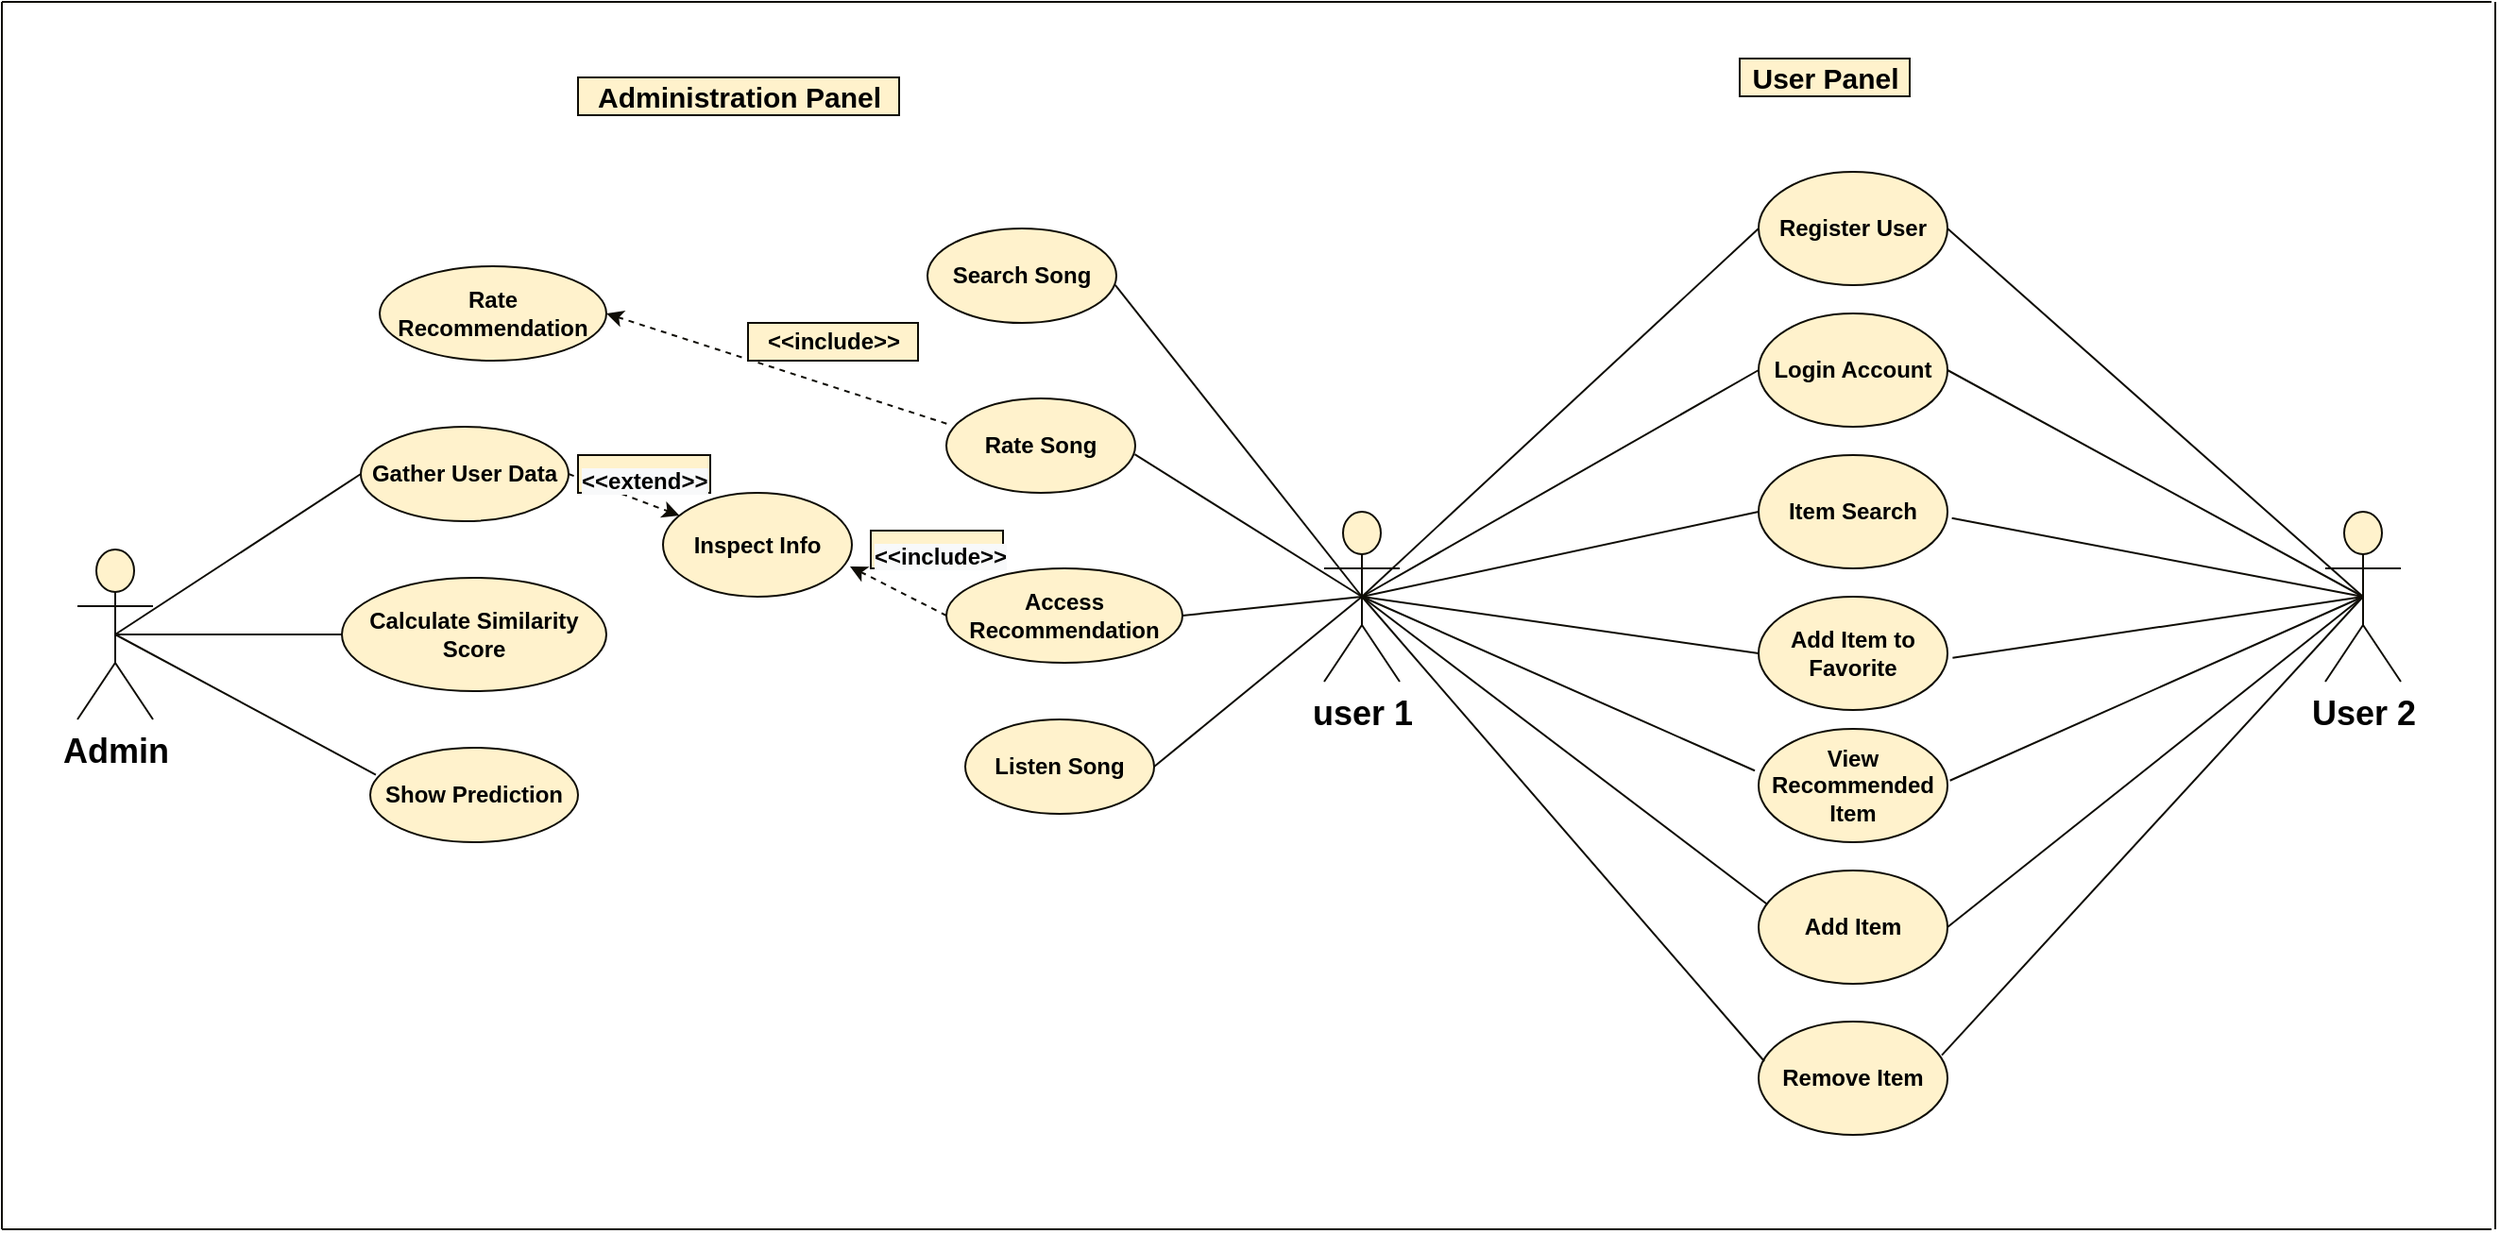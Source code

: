 <mxfile version="15.4.0" type="device"><diagram id="kGBKFjz8cquUuGu7jAiY" name="Page-1"><mxGraphModel dx="2249" dy="1991" grid="1" gridSize="10" guides="1" tooltips="1" connect="1" arrows="1" fold="1" page="1" pageScale="1" pageWidth="827" pageHeight="1169" math="0" shadow="0"><root><mxCell id="0"/><mxCell id="1" parent="0"/><mxCell id="dJ9-j9_rgrd29vTUDDhp-1" value="user 1" style="shape=umlActor;verticalLabelPosition=bottom;verticalAlign=top;html=1;outlineConnect=0;fontSize=18;fontStyle=1;fillColor=#fff2cc;strokeColor=#0F0D06;" parent="1" vertex="1"><mxGeometry x="320" y="240" width="40" height="90" as="geometry"/></mxCell><mxCell id="dJ9-j9_rgrd29vTUDDhp-2" value="Admin" style="shape=umlActor;verticalLabelPosition=bottom;verticalAlign=top;html=1;outlineConnect=0;fontStyle=1;fontSize=18;fillColor=#fff2cc;strokeColor=#0F0D06;" parent="1" vertex="1"><mxGeometry x="-340" y="260" width="40" height="90" as="geometry"/></mxCell><mxCell id="dJ9-j9_rgrd29vTUDDhp-3" value="&lt;font style=&quot;font-size: 18px&quot;&gt;&lt;b&gt;User 2&lt;/b&gt;&lt;/font&gt;" style="shape=umlActor;verticalLabelPosition=bottom;verticalAlign=top;html=1;outlineConnect=0;fillColor=#fff2cc;strokeColor=#0F0D06;" parent="1" vertex="1"><mxGeometry x="850" y="240" width="40" height="90" as="geometry"/></mxCell><mxCell id="dJ9-j9_rgrd29vTUDDhp-6" value="&lt;b&gt;Access Recommendation&lt;/b&gt;" style="ellipse;whiteSpace=wrap;html=1;fillColor=#fff2cc;strokeColor=#0F0D06;" parent="1" vertex="1"><mxGeometry x="120" y="270" width="125" height="50" as="geometry"/></mxCell><mxCell id="dJ9-j9_rgrd29vTUDDhp-7" value="&lt;b&gt;Listen Song&lt;/b&gt;" style="ellipse;whiteSpace=wrap;html=1;fillColor=#fff2cc;strokeColor=#0F0D06;" parent="1" vertex="1"><mxGeometry x="130" y="350" width="100" height="50" as="geometry"/></mxCell><mxCell id="dJ9-j9_rgrd29vTUDDhp-8" value="&lt;b&gt;Rate Song&lt;/b&gt;" style="ellipse;whiteSpace=wrap;html=1;fillColor=#fff2cc;strokeColor=#0F0D06;" parent="1" vertex="1"><mxGeometry x="120" y="180" width="100" height="50" as="geometry"/></mxCell><mxCell id="dJ9-j9_rgrd29vTUDDhp-9" value="&lt;b&gt;Search Song&lt;/b&gt;" style="ellipse;whiteSpace=wrap;html=1;fillColor=#fff2cc;strokeColor=#0F0D06;" parent="1" vertex="1"><mxGeometry x="110" y="90" width="100" height="50" as="geometry"/></mxCell><mxCell id="dJ9-j9_rgrd29vTUDDhp-10" value="&lt;b&gt;Show Prediction&lt;/b&gt;" style="ellipse;whiteSpace=wrap;html=1;fillColor=#fff2cc;strokeColor=#0F0D06;" parent="1" vertex="1"><mxGeometry x="-185" y="365" width="110" height="50" as="geometry"/></mxCell><mxCell id="dJ9-j9_rgrd29vTUDDhp-11" value="&lt;b&gt;Calculate Similarity Score&lt;/b&gt;" style="ellipse;whiteSpace=wrap;html=1;fillColor=#fff2cc;strokeColor=#0F0D06;" parent="1" vertex="1"><mxGeometry x="-200" y="275" width="140" height="60" as="geometry"/></mxCell><mxCell id="dJ9-j9_rgrd29vTUDDhp-12" value="&lt;b&gt;Gather User Data&lt;/b&gt;" style="ellipse;whiteSpace=wrap;html=1;fillColor=#fff2cc;strokeColor=#0F0D06;" parent="1" vertex="1"><mxGeometry x="-190" y="195" width="110" height="50" as="geometry"/></mxCell><mxCell id="dJ9-j9_rgrd29vTUDDhp-13" value="&lt;b&gt;Rate Recommendation&lt;/b&gt;" style="ellipse;whiteSpace=wrap;html=1;fillColor=#fff2cc;strokeColor=#0F0D06;" parent="1" vertex="1"><mxGeometry x="-180" y="110" width="120" height="50" as="geometry"/></mxCell><mxCell id="dJ9-j9_rgrd29vTUDDhp-15" value="&lt;b&gt;Remove Item&lt;/b&gt;" style="ellipse;whiteSpace=wrap;html=1;fillColor=#fff2cc;strokeColor=#0F0D06;" parent="1" vertex="1"><mxGeometry x="550" y="510" width="100" height="60" as="geometry"/></mxCell><mxCell id="dJ9-j9_rgrd29vTUDDhp-16" value="&lt;b&gt;Add Item&lt;/b&gt;" style="ellipse;whiteSpace=wrap;html=1;fillColor=#fff2cc;strokeColor=#0F0D06;" parent="1" vertex="1"><mxGeometry x="550" y="430" width="100" height="60" as="geometry"/></mxCell><mxCell id="dJ9-j9_rgrd29vTUDDhp-18" value="&lt;b&gt;Add Item to Favorite&lt;/b&gt;" style="ellipse;whiteSpace=wrap;html=1;fillColor=#fff2cc;strokeColor=#0F0D06;" parent="1" vertex="1"><mxGeometry x="550" y="285" width="100" height="60" as="geometry"/></mxCell><mxCell id="dJ9-j9_rgrd29vTUDDhp-20" value="&lt;b&gt;Register User&lt;/b&gt;" style="ellipse;whiteSpace=wrap;html=1;fillColor=#fff2cc;strokeColor=#0F0D06;" parent="1" vertex="1"><mxGeometry x="550" y="60" width="100" height="60" as="geometry"/></mxCell><mxCell id="dJ9-j9_rgrd29vTUDDhp-21" value="" style="endArrow=none;html=1;entryX=0.994;entryY=0.598;entryDx=0;entryDy=0;entryPerimeter=0;exitX=0.5;exitY=0.5;exitDx=0;exitDy=0;exitPerimeter=0;fillColor=#fff2cc;strokeColor=#0F0D06;" parent="1" source="dJ9-j9_rgrd29vTUDDhp-1" target="dJ9-j9_rgrd29vTUDDhp-9" edge="1"><mxGeometry width="50" height="50" relative="1" as="geometry"><mxPoint x="320" y="260" as="sourcePoint"/><mxPoint x="230" y="150" as="targetPoint"/></mxGeometry></mxCell><mxCell id="dJ9-j9_rgrd29vTUDDhp-22" value="" style="endArrow=none;html=1;exitX=0.997;exitY=0.592;exitDx=0;exitDy=0;exitPerimeter=0;entryX=0.5;entryY=0.5;entryDx=0;entryDy=0;entryPerimeter=0;fillColor=#fff2cc;strokeColor=#0F0D06;" parent="1" source="dJ9-j9_rgrd29vTUDDhp-8" target="dJ9-j9_rgrd29vTUDDhp-1" edge="1"><mxGeometry width="50" height="50" relative="1" as="geometry"><mxPoint x="230" y="240" as="sourcePoint"/><mxPoint x="310" y="280" as="targetPoint"/></mxGeometry></mxCell><mxCell id="dJ9-j9_rgrd29vTUDDhp-23" value="" style="endArrow=none;html=1;exitX=1;exitY=0.5;exitDx=0;exitDy=0;entryX=0.5;entryY=0.5;entryDx=0;entryDy=0;entryPerimeter=0;fillColor=#fff2cc;strokeColor=#0F0D06;" parent="1" source="dJ9-j9_rgrd29vTUDDhp-7" target="dJ9-j9_rgrd29vTUDDhp-1" edge="1"><mxGeometry width="50" height="50" relative="1" as="geometry"><mxPoint x="230" y="320" as="sourcePoint"/><mxPoint x="300" y="300" as="targetPoint"/></mxGeometry></mxCell><mxCell id="dJ9-j9_rgrd29vTUDDhp-24" value="" style="endArrow=none;html=1;exitX=1;exitY=0.5;exitDx=0;exitDy=0;entryX=0.5;entryY=0.5;entryDx=0;entryDy=0;entryPerimeter=0;fillColor=#fff2cc;strokeColor=#0F0D06;" parent="1" source="dJ9-j9_rgrd29vTUDDhp-6" target="dJ9-j9_rgrd29vTUDDhp-1" edge="1"><mxGeometry width="50" height="50" relative="1" as="geometry"><mxPoint x="240" y="410" as="sourcePoint"/><mxPoint x="340" y="285" as="targetPoint"/></mxGeometry></mxCell><mxCell id="dJ9-j9_rgrd29vTUDDhp-25" value="" style="endArrow=none;html=1;entryX=0.5;entryY=0.5;entryDx=0;entryDy=0;entryPerimeter=0;exitX=0;exitY=0.5;exitDx=0;exitDy=0;fillColor=#fff2cc;strokeColor=#0F0D06;" parent="1" source="dJ9-j9_rgrd29vTUDDhp-12" target="dJ9-j9_rgrd29vTUDDhp-2" edge="1"><mxGeometry width="50" height="50" relative="1" as="geometry"><mxPoint x="-150" y="230" as="sourcePoint"/><mxPoint x="440" y="320" as="targetPoint"/></mxGeometry></mxCell><mxCell id="dJ9-j9_rgrd29vTUDDhp-26" value="" style="endArrow=none;html=1;entryX=0;entryY=0.5;entryDx=0;entryDy=0;exitX=0.5;exitY=0.5;exitDx=0;exitDy=0;exitPerimeter=0;fillColor=#fff2cc;strokeColor=#0F0D06;" parent="1" source="dJ9-j9_rgrd29vTUDDhp-2" target="dJ9-j9_rgrd29vTUDDhp-11" edge="1"><mxGeometry width="50" height="50" relative="1" as="geometry"><mxPoint x="-240" y="310" as="sourcePoint"/><mxPoint x="-160" y="310" as="targetPoint"/><Array as="points"/></mxGeometry></mxCell><mxCell id="dJ9-j9_rgrd29vTUDDhp-27" value="" style="endArrow=none;html=1;exitX=0.5;exitY=0.5;exitDx=0;exitDy=0;exitPerimeter=0;entryX=0.027;entryY=0.286;entryDx=0;entryDy=0;entryPerimeter=0;fillColor=#fff2cc;strokeColor=#0F0D06;" parent="1" source="dJ9-j9_rgrd29vTUDDhp-2" target="dJ9-j9_rgrd29vTUDDhp-10" edge="1"><mxGeometry width="50" height="50" relative="1" as="geometry"><mxPoint x="-230" y="330" as="sourcePoint"/><mxPoint x="-160" y="400" as="targetPoint"/></mxGeometry></mxCell><mxCell id="dJ9-j9_rgrd29vTUDDhp-28" value="" style="endArrow=none;dashed=1;html=1;entryX=0.03;entryY=0.286;entryDx=0;entryDy=0;entryPerimeter=0;exitX=1;exitY=0.5;exitDx=0;exitDy=0;startArrow=classic;startFill=1;fillColor=#fff2cc;strokeColor=#0F0D06;" parent="1" source="dJ9-j9_rgrd29vTUDDhp-13" target="dJ9-j9_rgrd29vTUDDhp-8" edge="1"><mxGeometry width="50" height="50" relative="1" as="geometry"><mxPoint x="-10" y="140" as="sourcePoint"/><mxPoint x="110" y="210" as="targetPoint"/></mxGeometry></mxCell><mxCell id="dJ9-j9_rgrd29vTUDDhp-29" value="&lt;b&gt;&amp;lt;&amp;lt;include&amp;gt;&amp;gt;&lt;/b&gt;" style="text;html=1;align=center;verticalAlign=middle;resizable=0;points=[];autosize=1;fillColor=#fff2cc;strokeColor=#0F0D06;" parent="1" vertex="1"><mxGeometry x="15" y="140" width="90" height="20" as="geometry"/></mxCell><mxCell id="dJ9-j9_rgrd29vTUDDhp-33" value="" style="endArrow=none;html=1;entryX=0;entryY=0.5;entryDx=0;entryDy=0;fillColor=#fff2cc;strokeColor=#0F0D06;" parent="1" target="dJ9-j9_rgrd29vTUDDhp-20" edge="1"><mxGeometry width="50" height="50" relative="1" as="geometry"><mxPoint x="340" y="285" as="sourcePoint"/><mxPoint x="470" y="70" as="targetPoint"/></mxGeometry></mxCell><mxCell id="dJ9-j9_rgrd29vTUDDhp-35" value="" style="endArrow=none;html=1;entryX=0;entryY=0.5;entryDx=0;entryDy=0;exitX=0.5;exitY=0.5;exitDx=0;exitDy=0;exitPerimeter=0;fillColor=#fff2cc;strokeColor=#0F0D06;" parent="1" source="dJ9-j9_rgrd29vTUDDhp-1" target="dJ9-j9_rgrd29vTUDDhp-19" edge="1"><mxGeometry width="50" height="50" relative="1" as="geometry"><mxPoint x="360" y="280" as="sourcePoint"/><mxPoint x="470" y="160" as="targetPoint"/></mxGeometry></mxCell><mxCell id="dJ9-j9_rgrd29vTUDDhp-36" value="" style="endArrow=none;html=1;entryX=0;entryY=0.5;entryDx=0;entryDy=0;exitX=0.5;exitY=0.5;exitDx=0;exitDy=0;exitPerimeter=0;fillColor=#fff2cc;strokeColor=#0F0D06;" parent="1" source="dJ9-j9_rgrd29vTUDDhp-1" target="dJ9-j9_rgrd29vTUDDhp-18" edge="1"><mxGeometry width="50" height="50" relative="1" as="geometry"><mxPoint x="340" y="290" as="sourcePoint"/><mxPoint x="470" y="230" as="targetPoint"/></mxGeometry></mxCell><mxCell id="dJ9-j9_rgrd29vTUDDhp-37" value="" style="endArrow=none;html=1;entryX=-0.02;entryY=0.369;entryDx=0;entryDy=0;entryPerimeter=0;fillColor=#fff2cc;strokeColor=#0F0D06;" parent="1" target="dJ9-j9_rgrd29vTUDDhp-14" edge="1"><mxGeometry width="50" height="50" relative="1" as="geometry"><mxPoint x="340" y="285" as="sourcePoint"/><mxPoint x="440" y="320" as="targetPoint"/></mxGeometry></mxCell><mxCell id="dJ9-j9_rgrd29vTUDDhp-38" value="" style="endArrow=none;html=1;entryX=0;entryY=0.5;entryDx=0;entryDy=0;fillColor=#fff2cc;strokeColor=#0F0D06;" parent="1" target="dJ9-j9_rgrd29vTUDDhp-17" edge="1"><mxGeometry width="50" height="50" relative="1" as="geometry"><mxPoint x="340" y="285" as="sourcePoint"/><mxPoint x="460" y="380" as="targetPoint"/></mxGeometry></mxCell><mxCell id="dJ9-j9_rgrd29vTUDDhp-39" value="" style="endArrow=none;html=1;entryX=0.047;entryY=0.3;entryDx=0;entryDy=0;entryPerimeter=0;exitX=0.5;exitY=0.5;exitDx=0;exitDy=0;exitPerimeter=0;fillColor=#fff2cc;strokeColor=#0F0D06;" parent="1" source="dJ9-j9_rgrd29vTUDDhp-1" target="dJ9-j9_rgrd29vTUDDhp-16" edge="1"><mxGeometry width="50" height="50" relative="1" as="geometry"><mxPoint x="370" y="310" as="sourcePoint"/><mxPoint x="530" y="450" as="targetPoint"/></mxGeometry></mxCell><mxCell id="dJ9-j9_rgrd29vTUDDhp-40" value="" style="endArrow=none;html=1;entryX=0.03;entryY=0.35;entryDx=0;entryDy=0;entryPerimeter=0;exitX=0.5;exitY=0.5;exitDx=0;exitDy=0;exitPerimeter=0;fillColor=#fff2cc;strokeColor=#0F0D06;" parent="1" source="dJ9-j9_rgrd29vTUDDhp-1" target="dJ9-j9_rgrd29vTUDDhp-15" edge="1"><mxGeometry width="50" height="50" relative="1" as="geometry"><mxPoint x="370" y="320" as="sourcePoint"/><mxPoint x="470" y="570" as="targetPoint"/></mxGeometry></mxCell><mxCell id="dJ9-j9_rgrd29vTUDDhp-41" value="" style="endArrow=none;html=1;exitX=1;exitY=0.5;exitDx=0;exitDy=0;entryX=0.5;entryY=0.5;entryDx=0;entryDy=0;entryPerimeter=0;fillColor=#fff2cc;strokeColor=#0F0D06;" parent="1" source="dJ9-j9_rgrd29vTUDDhp-20" target="dJ9-j9_rgrd29vTUDDhp-3" edge="1"><mxGeometry width="50" height="50" relative="1" as="geometry"><mxPoint x="390" y="370" as="sourcePoint"/><mxPoint x="440" y="320" as="targetPoint"/></mxGeometry></mxCell><mxCell id="dJ9-j9_rgrd29vTUDDhp-42" value="" style="endArrow=none;html=1;startArrow=none;exitX=1.023;exitY=0.556;exitDx=0;exitDy=0;exitPerimeter=0;entryX=0.5;entryY=0.5;entryDx=0;entryDy=0;entryPerimeter=0;fillColor=#fff2cc;strokeColor=#0F0D06;" parent="1" source="dJ9-j9_rgrd29vTUDDhp-19" target="dJ9-j9_rgrd29vTUDDhp-3" edge="1"><mxGeometry width="50" height="50" relative="1" as="geometry"><mxPoint x="650" y="160" as="sourcePoint"/><mxPoint x="840" y="280" as="targetPoint"/></mxGeometry></mxCell><mxCell id="dJ9-j9_rgrd29vTUDDhp-43" value="" style="endArrow=none;html=1;exitX=1.027;exitY=0.539;exitDx=0;exitDy=0;exitPerimeter=0;fillColor=#fff2cc;strokeColor=#0F0D06;" parent="1" source="dJ9-j9_rgrd29vTUDDhp-18" edge="1"><mxGeometry width="50" height="50" relative="1" as="geometry"><mxPoint x="640" y="240" as="sourcePoint"/><mxPoint x="870" y="285" as="targetPoint"/></mxGeometry></mxCell><mxCell id="dJ9-j9_rgrd29vTUDDhp-44" value="" style="endArrow=none;html=1;startArrow=none;exitX=1.013;exitY=0.456;exitDx=0;exitDy=0;exitPerimeter=0;entryX=0.5;entryY=0.5;entryDx=0;entryDy=0;entryPerimeter=0;fillColor=#fff2cc;strokeColor=#0F0D06;" parent="1" source="dJ9-j9_rgrd29vTUDDhp-14" target="dJ9-j9_rgrd29vTUDDhp-3" edge="1"><mxGeometry width="50" height="50" relative="1" as="geometry"><mxPoint x="650" y="300" as="sourcePoint"/><mxPoint x="830" y="300" as="targetPoint"/></mxGeometry></mxCell><mxCell id="dJ9-j9_rgrd29vTUDDhp-45" value="" style="endArrow=none;html=1;startArrow=none;entryX=0.5;entryY=0.5;entryDx=0;entryDy=0;entryPerimeter=0;fillColor=#fff2cc;strokeColor=#0F0D06;exitX=1;exitY=0.5;exitDx=0;exitDy=0;" parent="1" source="dJ9-j9_rgrd29vTUDDhp-17" target="dJ9-j9_rgrd29vTUDDhp-3" edge="1"><mxGeometry width="50" height="50" relative="1" as="geometry"><mxPoint x="590" y="390" as="sourcePoint"/><mxPoint x="820" y="310" as="targetPoint"/></mxGeometry></mxCell><mxCell id="dJ9-j9_rgrd29vTUDDhp-46" value="" style="endArrow=none;html=1;exitX=1;exitY=0.5;exitDx=0;exitDy=0;entryX=0.5;entryY=0.5;entryDx=0;entryDy=0;entryPerimeter=0;fillColor=#fff2cc;strokeColor=#0F0D06;" parent="1" source="dJ9-j9_rgrd29vTUDDhp-16" target="dJ9-j9_rgrd29vTUDDhp-3" edge="1"><mxGeometry width="50" height="50" relative="1" as="geometry"><mxPoint x="590" y="480" as="sourcePoint"/><mxPoint x="840" y="300" as="targetPoint"/></mxGeometry></mxCell><mxCell id="dJ9-j9_rgrd29vTUDDhp-47" value="" style="endArrow=none;html=1;exitX=0.97;exitY=0.297;exitDx=0;exitDy=0;exitPerimeter=0;entryX=0.5;entryY=0.5;entryDx=0;entryDy=0;entryPerimeter=0;fillColor=#fff2cc;strokeColor=#0F0D06;" parent="1" source="dJ9-j9_rgrd29vTUDDhp-15" target="dJ9-j9_rgrd29vTUDDhp-3" edge="1"><mxGeometry width="50" height="50" relative="1" as="geometry"><mxPoint x="630" y="540" as="sourcePoint"/><mxPoint x="840" y="310" as="targetPoint"/></mxGeometry></mxCell><mxCell id="dJ9-j9_rgrd29vTUDDhp-19" value="&lt;b&gt;Item Search&lt;/b&gt;" style="ellipse;whiteSpace=wrap;html=1;fillColor=#fff2cc;strokeColor=#0F0D06;" parent="1" vertex="1"><mxGeometry x="550" y="210" width="100" height="60" as="geometry"/></mxCell><mxCell id="dJ9-j9_rgrd29vTUDDhp-14" value="&lt;b&gt;View Recommended Item&lt;/b&gt;" style="ellipse;whiteSpace=wrap;html=1;fillColor=#fff2cc;strokeColor=#0F0D06;" parent="1" vertex="1"><mxGeometry x="550" y="355" width="100" height="60" as="geometry"/></mxCell><mxCell id="dJ9-j9_rgrd29vTUDDhp-17" value="&lt;b&gt;Login Account&lt;/b&gt;" style="ellipse;whiteSpace=wrap;html=1;fillColor=#fff2cc;strokeColor=#0F0D06;" parent="1" vertex="1"><mxGeometry x="550" y="135" width="100" height="60" as="geometry"/></mxCell><mxCell id="dJ9-j9_rgrd29vTUDDhp-54" value="&lt;font style=&quot;font-size: 15px&quot;&gt;&lt;b&gt;User Panel&lt;/b&gt;&lt;/font&gt;" style="text;html=1;align=center;verticalAlign=middle;resizable=0;points=[];autosize=1;fillColor=#fff2cc;strokeColor=#0F0D06;" parent="1" vertex="1"><mxGeometry x="540" width="90" height="20" as="geometry"/></mxCell><mxCell id="mLivLRvJBs3fEit8phM7-2" value="&lt;b&gt;Inspect Info&lt;/b&gt;" style="ellipse;whiteSpace=wrap;html=1;fillColor=#fff2cc;strokeColor=#0F0D06;" parent="1" vertex="1"><mxGeometry x="-30" y="230" width="100" height="55" as="geometry"/></mxCell><mxCell id="mLivLRvJBs3fEit8phM7-4" value="" style="endArrow=none;dashed=1;html=1;entryX=0;entryY=0.5;entryDx=0;entryDy=0;exitX=0.99;exitY=0.709;exitDx=0;exitDy=0;exitPerimeter=0;startArrow=classic;startFill=1;fillColor=#fff2cc;strokeColor=#0F0D06;" parent="1" source="mLivLRvJBs3fEit8phM7-2" target="dJ9-j9_rgrd29vTUDDhp-6" edge="1"><mxGeometry width="50" height="50" relative="1" as="geometry"><mxPoint x="130" y="510" as="sourcePoint"/><mxPoint x="133" y="217.16" as="targetPoint"/></mxGeometry></mxCell><mxCell id="mLivLRvJBs3fEit8phM7-5" value="" style="endArrow=classic;dashed=1;html=1;exitX=1;exitY=0.5;exitDx=0;exitDy=0;endFill=1;fillColor=#fff2cc;strokeColor=#0F0D06;" parent="1" source="dJ9-j9_rgrd29vTUDDhp-12" target="mLivLRvJBs3fEit8phM7-2" edge="1"><mxGeometry width="50" height="50" relative="1" as="geometry"><mxPoint x="150.97" y="531" as="sourcePoint"/><mxPoint x="350" y="295" as="targetPoint"/></mxGeometry></mxCell><mxCell id="mLivLRvJBs3fEit8phM7-9" value="&lt;b style=&quot;font-family: helvetica; font-size: 12px; font-style: normal; letter-spacing: normal; text-align: center; text-indent: 0px; text-transform: none; word-spacing: 0px; background-color: rgb(248, 249, 250);&quot;&gt;&amp;lt;&amp;lt;include&amp;gt;&amp;gt;&lt;/b&gt;" style="text;whiteSpace=wrap;html=1;fillColor=#fff2cc;strokeColor=#0F0D06;" parent="1" vertex="1"><mxGeometry x="80" y="250" width="70" height="20" as="geometry"/></mxCell><mxCell id="mLivLRvJBs3fEit8phM7-10" value="&lt;b style=&quot;font-family: helvetica; font-size: 12px; font-style: normal; letter-spacing: normal; text-align: center; text-indent: 0px; text-transform: none; word-spacing: 0px; background-color: rgb(248, 249, 250);&quot;&gt;&amp;lt;&amp;lt;extend&amp;gt;&amp;gt;&lt;/b&gt;" style="text;whiteSpace=wrap;html=1;fillColor=#fff2cc;strokeColor=#0F0D06;" parent="1" vertex="1"><mxGeometry x="-75" y="210" width="70" height="20" as="geometry"/></mxCell><mxCell id="mLivLRvJBs3fEit8phM7-11" value="&lt;font style=&quot;font-size: 15px&quot;&gt;&lt;b&gt;Administration Panel&lt;/b&gt;&lt;/font&gt;" style="text;html=1;align=center;verticalAlign=middle;resizable=0;points=[];autosize=1;fillColor=#fff2cc;strokeColor=#0F0D06;" parent="1" vertex="1"><mxGeometry x="-75" y="10" width="170" height="20" as="geometry"/></mxCell><mxCell id="sCAxOtKOm-36sptGPk1G-1" value="" style="endArrow=none;html=1;fillColor=#fff2cc;strokeColor=#0F0D06;" parent="1" edge="1"><mxGeometry width="50" height="50" relative="1" as="geometry"><mxPoint x="-380" y="-30" as="sourcePoint"/><mxPoint x="-380" y="620" as="targetPoint"/></mxGeometry></mxCell><mxCell id="sCAxOtKOm-36sptGPk1G-2" value="" style="endArrow=none;html=1;fillColor=#fff2cc;strokeColor=#0F0D06;" parent="1" edge="1"><mxGeometry width="50" height="50" relative="1" as="geometry"><mxPoint x="-380" y="-30" as="sourcePoint"/><mxPoint x="938" y="-30" as="targetPoint"/></mxGeometry></mxCell><mxCell id="sCAxOtKOm-36sptGPk1G-3" value="" style="endArrow=none;html=1;fillColor=#fff2cc;strokeColor=#0F0D06;" parent="1" edge="1"><mxGeometry width="50" height="50" relative="1" as="geometry"><mxPoint x="940" y="-30" as="sourcePoint"/><mxPoint x="940" y="620" as="targetPoint"/></mxGeometry></mxCell><mxCell id="sCAxOtKOm-36sptGPk1G-4" value="" style="endArrow=none;html=1;fillColor=#fff2cc;strokeColor=#0F0D06;" parent="1" edge="1"><mxGeometry width="50" height="50" relative="1" as="geometry"><mxPoint x="-380" y="620" as="sourcePoint"/><mxPoint x="938" y="620" as="targetPoint"/></mxGeometry></mxCell></root></mxGraphModel></diagram></mxfile>